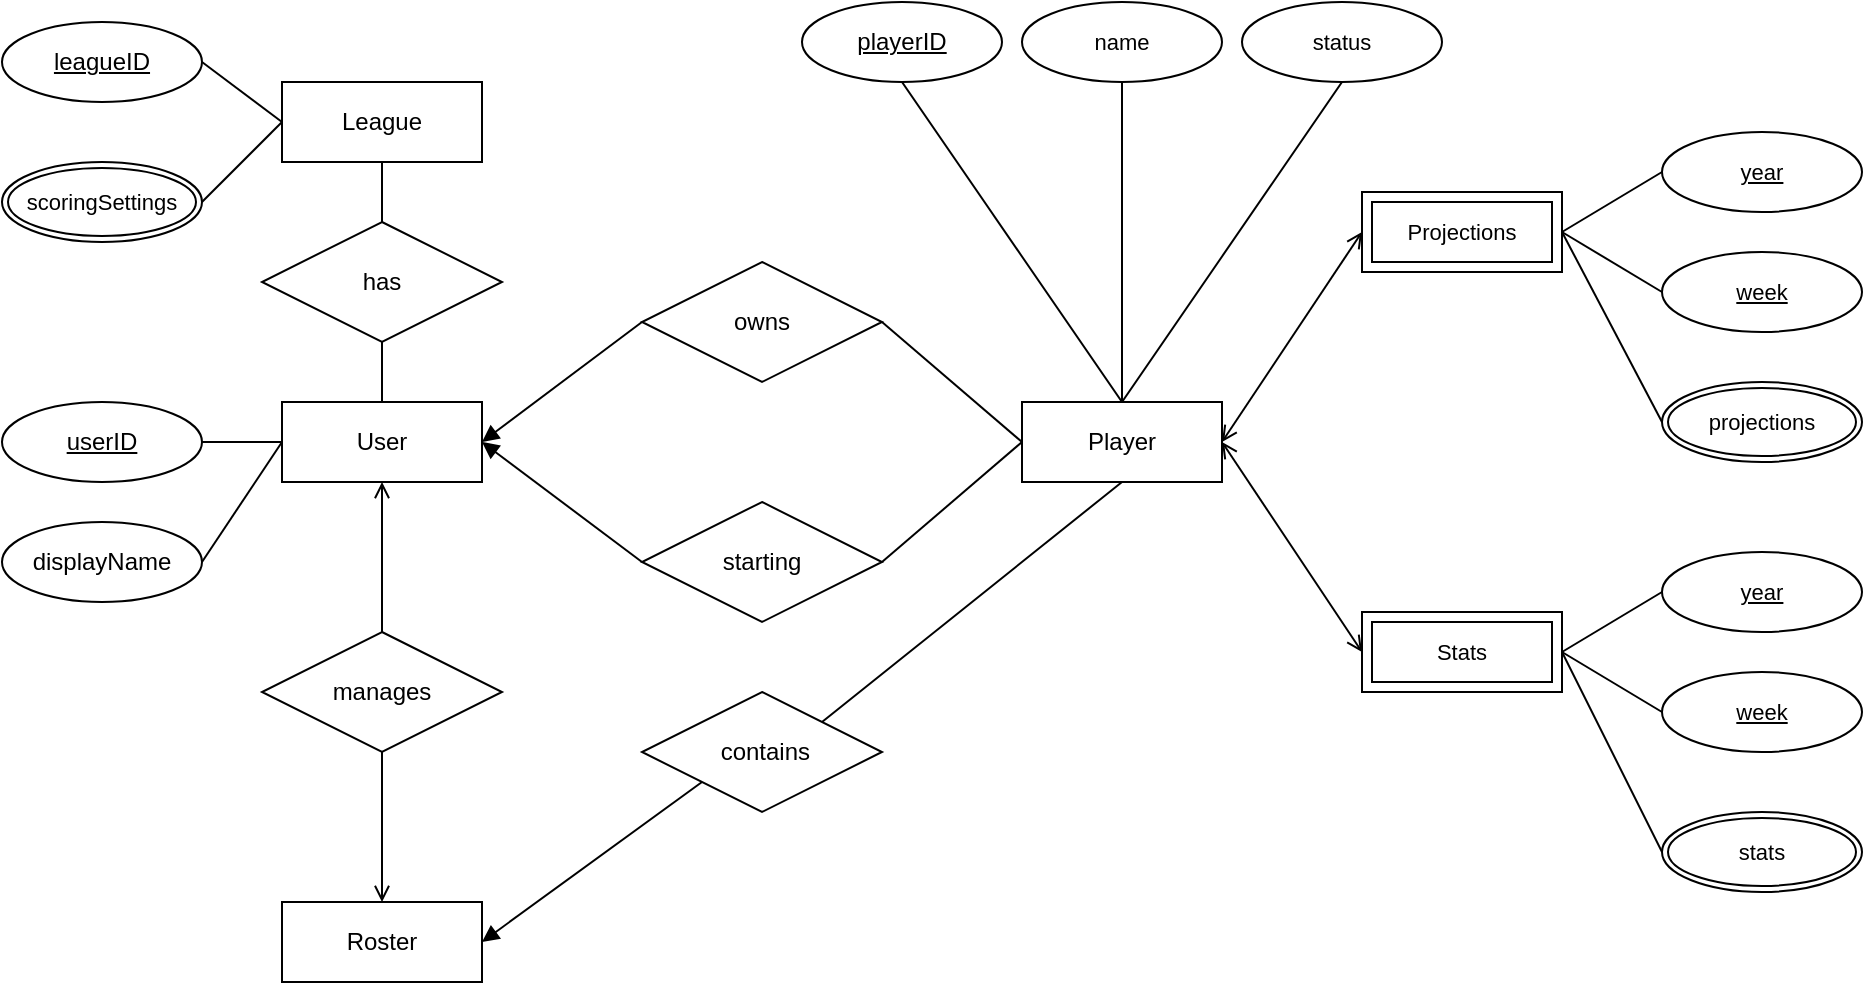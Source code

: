 <mxfile version="24.7.17">
  <diagram name="Page-1" id="CBjW_3VgxyrX3LKRXgTC">
    <mxGraphModel dx="2333" dy="1553" grid="1" gridSize="10" guides="1" tooltips="1" connect="1" arrows="1" fold="1" page="1" pageScale="1" pageWidth="850" pageHeight="1100" math="0" shadow="0">
      <root>
        <mxCell id="0" />
        <mxCell id="1" parent="0" />
        <mxCell id="UxR5oteiXbD-qRTRlNMC-31" style="edgeStyle=none;shape=connector;rounded=0;orthogonalLoop=1;jettySize=auto;html=1;exitX=0.5;exitY=1;exitDx=0;exitDy=0;entryX=0.5;entryY=0;entryDx=0;entryDy=0;strokeColor=default;align=center;verticalAlign=middle;fontFamily=Helvetica;fontSize=11;fontColor=default;labelBackgroundColor=default;endArrow=none;" edge="1" parent="1" source="UxR5oteiXbD-qRTRlNMC-1" target="UxR5oteiXbD-qRTRlNMC-30">
          <mxGeometry relative="1" as="geometry" />
        </mxCell>
        <mxCell id="UxR5oteiXbD-qRTRlNMC-1" value="League" style="whiteSpace=wrap;html=1;align=center;" vertex="1" parent="1">
          <mxGeometry x="200" y="220" width="100" height="40" as="geometry" />
        </mxCell>
        <mxCell id="UxR5oteiXbD-qRTRlNMC-43" style="edgeStyle=none;shape=connector;rounded=0;orthogonalLoop=1;jettySize=auto;html=1;exitX=1;exitY=0.5;exitDx=0;exitDy=0;entryX=0;entryY=0.5;entryDx=0;entryDy=0;strokeColor=default;align=center;verticalAlign=middle;fontFamily=Helvetica;fontSize=11;fontColor=default;labelBackgroundColor=default;endArrow=open;startArrow=open;startFill=0;endFill=0;" edge="1" parent="1" source="UxR5oteiXbD-qRTRlNMC-2" target="UxR5oteiXbD-qRTRlNMC-40">
          <mxGeometry relative="1" as="geometry" />
        </mxCell>
        <mxCell id="UxR5oteiXbD-qRTRlNMC-44" style="edgeStyle=none;shape=connector;rounded=0;orthogonalLoop=1;jettySize=auto;html=1;exitX=1;exitY=0.5;exitDx=0;exitDy=0;entryX=0;entryY=0.5;entryDx=0;entryDy=0;strokeColor=default;align=center;verticalAlign=middle;fontFamily=Helvetica;fontSize=11;fontColor=default;labelBackgroundColor=default;endArrow=open;startArrow=open;startFill=0;endFill=0;" edge="1" parent="1" source="UxR5oteiXbD-qRTRlNMC-2" target="UxR5oteiXbD-qRTRlNMC-41">
          <mxGeometry relative="1" as="geometry" />
        </mxCell>
        <mxCell id="UxR5oteiXbD-qRTRlNMC-2" value="Player" style="whiteSpace=wrap;html=1;align=center;" vertex="1" parent="1">
          <mxGeometry x="570" y="380" width="100" height="40" as="geometry" />
        </mxCell>
        <mxCell id="UxR5oteiXbD-qRTRlNMC-21" style="edgeStyle=none;shape=connector;rounded=0;orthogonalLoop=1;jettySize=auto;html=1;exitX=1;exitY=0.5;exitDx=0;exitDy=0;entryX=0;entryY=1;entryDx=0;entryDy=0;strokeColor=default;align=center;verticalAlign=middle;fontFamily=Helvetica;fontSize=11;fontColor=default;labelBackgroundColor=default;endArrow=none;startArrow=block;startFill=1;" edge="1" parent="1" source="UxR5oteiXbD-qRTRlNMC-3" target="UxR5oteiXbD-qRTRlNMC-18">
          <mxGeometry relative="1" as="geometry" />
        </mxCell>
        <mxCell id="UxR5oteiXbD-qRTRlNMC-3" value="Roster" style="whiteSpace=wrap;html=1;align=center;" vertex="1" parent="1">
          <mxGeometry x="200" y="630" width="100" height="40" as="geometry" />
        </mxCell>
        <mxCell id="UxR5oteiXbD-qRTRlNMC-32" style="edgeStyle=none;shape=connector;rounded=0;orthogonalLoop=1;jettySize=auto;html=1;exitX=0.5;exitY=0;exitDx=0;exitDy=0;entryX=0.5;entryY=1;entryDx=0;entryDy=0;strokeColor=default;align=center;verticalAlign=middle;fontFamily=Helvetica;fontSize=11;fontColor=default;labelBackgroundColor=default;endArrow=none;" edge="1" parent="1" source="UxR5oteiXbD-qRTRlNMC-4" target="UxR5oteiXbD-qRTRlNMC-30">
          <mxGeometry relative="1" as="geometry" />
        </mxCell>
        <mxCell id="UxR5oteiXbD-qRTRlNMC-34" style="edgeStyle=none;shape=connector;rounded=0;orthogonalLoop=1;jettySize=auto;html=1;exitX=0.5;exitY=1;exitDx=0;exitDy=0;entryX=0.5;entryY=0;entryDx=0;entryDy=0;strokeColor=default;align=center;verticalAlign=middle;fontFamily=Helvetica;fontSize=11;fontColor=default;labelBackgroundColor=default;endArrow=none;startArrow=open;startFill=0;" edge="1" parent="1" source="UxR5oteiXbD-qRTRlNMC-4" target="UxR5oteiXbD-qRTRlNMC-33">
          <mxGeometry relative="1" as="geometry" />
        </mxCell>
        <mxCell id="UxR5oteiXbD-qRTRlNMC-4" value="User" style="whiteSpace=wrap;html=1;align=center;" vertex="1" parent="1">
          <mxGeometry x="200" y="380" width="100" height="40" as="geometry" />
        </mxCell>
        <mxCell id="UxR5oteiXbD-qRTRlNMC-24" style="edgeStyle=none;shape=connector;rounded=0;orthogonalLoop=1;jettySize=auto;html=1;exitX=1;exitY=0.5;exitDx=0;exitDy=0;entryX=0;entryY=0.5;entryDx=0;entryDy=0;strokeColor=default;align=center;verticalAlign=middle;fontFamily=Helvetica;fontSize=11;fontColor=default;labelBackgroundColor=default;endArrow=none;" edge="1" parent="1" source="UxR5oteiXbD-qRTRlNMC-11" target="UxR5oteiXbD-qRTRlNMC-4">
          <mxGeometry relative="1" as="geometry" />
        </mxCell>
        <mxCell id="UxR5oteiXbD-qRTRlNMC-11" value="userID" style="ellipse;whiteSpace=wrap;html=1;align=center;fontStyle=4;" vertex="1" parent="1">
          <mxGeometry x="60" y="380" width="100" height="40" as="geometry" />
        </mxCell>
        <mxCell id="UxR5oteiXbD-qRTRlNMC-26" style="edgeStyle=none;shape=connector;rounded=0;orthogonalLoop=1;jettySize=auto;html=1;exitX=1;exitY=0.5;exitDx=0;exitDy=0;entryX=0;entryY=0.5;entryDx=0;entryDy=0;strokeColor=default;align=center;verticalAlign=middle;fontFamily=Helvetica;fontSize=11;fontColor=default;labelBackgroundColor=default;endArrow=none;" edge="1" parent="1" source="UxR5oteiXbD-qRTRlNMC-13" target="UxR5oteiXbD-qRTRlNMC-1">
          <mxGeometry relative="1" as="geometry" />
        </mxCell>
        <mxCell id="UxR5oteiXbD-qRTRlNMC-13" value="leagueID" style="ellipse;whiteSpace=wrap;html=1;align=center;fontStyle=4;" vertex="1" parent="1">
          <mxGeometry x="60" y="190" width="100" height="40" as="geometry" />
        </mxCell>
        <mxCell id="UxR5oteiXbD-qRTRlNMC-27" style="edgeStyle=none;shape=connector;rounded=0;orthogonalLoop=1;jettySize=auto;html=1;exitX=0.5;exitY=1;exitDx=0;exitDy=0;entryX=0.5;entryY=0;entryDx=0;entryDy=0;strokeColor=default;align=center;verticalAlign=middle;fontFamily=Helvetica;fontSize=11;fontColor=default;labelBackgroundColor=default;endArrow=none;" edge="1" parent="1" source="UxR5oteiXbD-qRTRlNMC-14" target="UxR5oteiXbD-qRTRlNMC-2">
          <mxGeometry relative="1" as="geometry" />
        </mxCell>
        <mxCell id="UxR5oteiXbD-qRTRlNMC-14" value="playerID" style="ellipse;whiteSpace=wrap;html=1;align=center;fontStyle=4;" vertex="1" parent="1">
          <mxGeometry x="460" y="180" width="100" height="40" as="geometry" />
        </mxCell>
        <mxCell id="UxR5oteiXbD-qRTRlNMC-25" style="edgeStyle=none;shape=connector;rounded=0;orthogonalLoop=1;jettySize=auto;html=1;exitX=1;exitY=0.5;exitDx=0;exitDy=0;strokeColor=default;align=center;verticalAlign=middle;fontFamily=Helvetica;fontSize=11;fontColor=default;labelBackgroundColor=default;endArrow=none;" edge="1" parent="1" source="UxR5oteiXbD-qRTRlNMC-17">
          <mxGeometry relative="1" as="geometry">
            <mxPoint x="200.0" y="400" as="targetPoint" />
          </mxGeometry>
        </mxCell>
        <mxCell id="UxR5oteiXbD-qRTRlNMC-17" value="displayName" style="ellipse;whiteSpace=wrap;html=1;align=center;" vertex="1" parent="1">
          <mxGeometry x="60" y="440" width="100" height="40" as="geometry" />
        </mxCell>
        <mxCell id="UxR5oteiXbD-qRTRlNMC-22" style="edgeStyle=none;shape=connector;rounded=0;orthogonalLoop=1;jettySize=auto;html=1;exitX=1;exitY=0;exitDx=0;exitDy=0;entryX=0.5;entryY=1;entryDx=0;entryDy=0;strokeColor=default;align=center;verticalAlign=middle;fontFamily=Helvetica;fontSize=11;fontColor=default;labelBackgroundColor=default;endArrow=none;" edge="1" parent="1" source="UxR5oteiXbD-qRTRlNMC-18" target="UxR5oteiXbD-qRTRlNMC-2">
          <mxGeometry relative="1" as="geometry" />
        </mxCell>
        <mxCell id="UxR5oteiXbD-qRTRlNMC-18" value="&amp;nbsp;contains" style="shape=rhombus;perimeter=rhombusPerimeter;whiteSpace=wrap;html=1;align=center;" vertex="1" parent="1">
          <mxGeometry x="380" y="525" width="120" height="60" as="geometry" />
        </mxCell>
        <mxCell id="UxR5oteiXbD-qRTRlNMC-30" value="has" style="shape=rhombus;perimeter=rhombusPerimeter;whiteSpace=wrap;html=1;align=center;" vertex="1" parent="1">
          <mxGeometry x="190" y="290" width="120" height="60" as="geometry" />
        </mxCell>
        <mxCell id="UxR5oteiXbD-qRTRlNMC-35" style="edgeStyle=none;shape=connector;rounded=0;orthogonalLoop=1;jettySize=auto;html=1;exitX=0.5;exitY=1;exitDx=0;exitDy=0;entryX=0.5;entryY=0;entryDx=0;entryDy=0;strokeColor=default;align=center;verticalAlign=middle;fontFamily=Helvetica;fontSize=11;fontColor=default;labelBackgroundColor=default;endArrow=open;endFill=0;" edge="1" parent="1" source="UxR5oteiXbD-qRTRlNMC-33" target="UxR5oteiXbD-qRTRlNMC-3">
          <mxGeometry relative="1" as="geometry" />
        </mxCell>
        <mxCell id="UxR5oteiXbD-qRTRlNMC-33" value="manages" style="shape=rhombus;perimeter=rhombusPerimeter;whiteSpace=wrap;html=1;align=center;" vertex="1" parent="1">
          <mxGeometry x="190" y="495" width="120" height="60" as="geometry" />
        </mxCell>
        <mxCell id="UxR5oteiXbD-qRTRlNMC-37" style="edgeStyle=none;shape=connector;rounded=0;orthogonalLoop=1;jettySize=auto;html=1;exitX=1;exitY=0.5;exitDx=0;exitDy=0;entryX=0;entryY=0.5;entryDx=0;entryDy=0;strokeColor=default;align=center;verticalAlign=middle;fontFamily=Helvetica;fontSize=11;fontColor=default;labelBackgroundColor=default;endArrow=none;" edge="1" parent="1" source="UxR5oteiXbD-qRTRlNMC-36" target="UxR5oteiXbD-qRTRlNMC-2">
          <mxGeometry relative="1" as="geometry" />
        </mxCell>
        <mxCell id="UxR5oteiXbD-qRTRlNMC-38" style="edgeStyle=none;shape=connector;rounded=0;orthogonalLoop=1;jettySize=auto;html=1;exitX=0;exitY=0.5;exitDx=0;exitDy=0;entryX=1;entryY=0.5;entryDx=0;entryDy=0;strokeColor=default;align=center;verticalAlign=middle;fontFamily=Helvetica;fontSize=11;fontColor=default;labelBackgroundColor=default;endArrow=block;startArrow=none;startFill=0;endFill=1;" edge="1" parent="1" source="UxR5oteiXbD-qRTRlNMC-36" target="UxR5oteiXbD-qRTRlNMC-4">
          <mxGeometry relative="1" as="geometry" />
        </mxCell>
        <mxCell id="UxR5oteiXbD-qRTRlNMC-36" value="owns" style="shape=rhombus;perimeter=rhombusPerimeter;whiteSpace=wrap;html=1;align=center;" vertex="1" parent="1">
          <mxGeometry x="380" y="310" width="120" height="60" as="geometry" />
        </mxCell>
        <mxCell id="UxR5oteiXbD-qRTRlNMC-47" style="edgeStyle=none;shape=connector;rounded=0;orthogonalLoop=1;jettySize=auto;html=1;exitX=1;exitY=0.5;exitDx=0;exitDy=0;entryX=0;entryY=0.5;entryDx=0;entryDy=0;strokeColor=default;align=center;verticalAlign=middle;fontFamily=Helvetica;fontSize=11;fontColor=default;labelBackgroundColor=default;endArrow=none;" edge="1" parent="1" source="UxR5oteiXbD-qRTRlNMC-40" target="UxR5oteiXbD-qRTRlNMC-45">
          <mxGeometry relative="1" as="geometry" />
        </mxCell>
        <mxCell id="UxR5oteiXbD-qRTRlNMC-48" style="edgeStyle=none;shape=connector;rounded=0;orthogonalLoop=1;jettySize=auto;html=1;exitX=1;exitY=0.5;exitDx=0;exitDy=0;entryX=0;entryY=0.5;entryDx=0;entryDy=0;strokeColor=default;align=center;verticalAlign=middle;fontFamily=Helvetica;fontSize=11;fontColor=default;labelBackgroundColor=default;endArrow=none;" edge="1" parent="1" source="UxR5oteiXbD-qRTRlNMC-40" target="UxR5oteiXbD-qRTRlNMC-46">
          <mxGeometry relative="1" as="geometry" />
        </mxCell>
        <mxCell id="UxR5oteiXbD-qRTRlNMC-40" value="Projections" style="shape=ext;margin=3;double=1;whiteSpace=wrap;html=1;align=center;fontFamily=Helvetica;fontSize=11;fontColor=default;labelBackgroundColor=default;" vertex="1" parent="1">
          <mxGeometry x="740" y="275" width="100" height="40" as="geometry" />
        </mxCell>
        <mxCell id="UxR5oteiXbD-qRTRlNMC-51" style="edgeStyle=none;shape=connector;rounded=0;orthogonalLoop=1;jettySize=auto;html=1;exitX=1;exitY=0.5;exitDx=0;exitDy=0;entryX=0;entryY=0.5;entryDx=0;entryDy=0;strokeColor=default;align=center;verticalAlign=middle;fontFamily=Helvetica;fontSize=11;fontColor=default;labelBackgroundColor=default;endArrow=none;" edge="1" parent="1" source="UxR5oteiXbD-qRTRlNMC-41" target="UxR5oteiXbD-qRTRlNMC-49">
          <mxGeometry relative="1" as="geometry" />
        </mxCell>
        <mxCell id="UxR5oteiXbD-qRTRlNMC-52" style="edgeStyle=none;shape=connector;rounded=0;orthogonalLoop=1;jettySize=auto;html=1;exitX=1;exitY=0.5;exitDx=0;exitDy=0;entryX=0;entryY=0.5;entryDx=0;entryDy=0;strokeColor=default;align=center;verticalAlign=middle;fontFamily=Helvetica;fontSize=11;fontColor=default;labelBackgroundColor=default;endArrow=none;" edge="1" parent="1" source="UxR5oteiXbD-qRTRlNMC-41" target="UxR5oteiXbD-qRTRlNMC-50">
          <mxGeometry relative="1" as="geometry" />
        </mxCell>
        <mxCell id="UxR5oteiXbD-qRTRlNMC-60" style="edgeStyle=none;shape=connector;rounded=0;orthogonalLoop=1;jettySize=auto;html=1;exitX=1;exitY=0.5;exitDx=0;exitDy=0;entryX=0;entryY=0.5;entryDx=0;entryDy=0;strokeColor=default;align=center;verticalAlign=middle;fontFamily=Helvetica;fontSize=11;fontColor=default;labelBackgroundColor=default;endArrow=none;" edge="1" parent="1" source="UxR5oteiXbD-qRTRlNMC-41" target="UxR5oteiXbD-qRTRlNMC-59">
          <mxGeometry relative="1" as="geometry" />
        </mxCell>
        <mxCell id="UxR5oteiXbD-qRTRlNMC-41" value="Stats" style="shape=ext;margin=3;double=1;whiteSpace=wrap;html=1;align=center;fontFamily=Helvetica;fontSize=11;fontColor=default;labelBackgroundColor=default;" vertex="1" parent="1">
          <mxGeometry x="740" y="485" width="100" height="40" as="geometry" />
        </mxCell>
        <mxCell id="UxR5oteiXbD-qRTRlNMC-45" value="year" style="ellipse;whiteSpace=wrap;html=1;align=center;fontStyle=4;fontFamily=Helvetica;fontSize=11;fontColor=default;labelBackgroundColor=default;" vertex="1" parent="1">
          <mxGeometry x="890" y="245" width="100" height="40" as="geometry" />
        </mxCell>
        <mxCell id="UxR5oteiXbD-qRTRlNMC-46" value="week" style="ellipse;whiteSpace=wrap;html=1;align=center;fontStyle=4;fontFamily=Helvetica;fontSize=11;fontColor=default;labelBackgroundColor=default;" vertex="1" parent="1">
          <mxGeometry x="890" y="305" width="100" height="40" as="geometry" />
        </mxCell>
        <mxCell id="UxR5oteiXbD-qRTRlNMC-49" value="year" style="ellipse;whiteSpace=wrap;html=1;align=center;fontStyle=4;fontFamily=Helvetica;fontSize=11;fontColor=default;labelBackgroundColor=default;" vertex="1" parent="1">
          <mxGeometry x="890" y="455" width="100" height="40" as="geometry" />
        </mxCell>
        <mxCell id="UxR5oteiXbD-qRTRlNMC-50" value="week" style="ellipse;whiteSpace=wrap;html=1;align=center;fontStyle=4;fontFamily=Helvetica;fontSize=11;fontColor=default;labelBackgroundColor=default;" vertex="1" parent="1">
          <mxGeometry x="890" y="515" width="100" height="40" as="geometry" />
        </mxCell>
        <mxCell id="UxR5oteiXbD-qRTRlNMC-55" style="edgeStyle=none;shape=connector;rounded=0;orthogonalLoop=1;jettySize=auto;html=1;exitX=1;exitY=0.5;exitDx=0;exitDy=0;entryX=0;entryY=0.5;entryDx=0;entryDy=0;strokeColor=default;align=center;verticalAlign=middle;fontFamily=Helvetica;fontSize=11;fontColor=default;labelBackgroundColor=default;endArrow=none;" edge="1" parent="1" source="UxR5oteiXbD-qRTRlNMC-54" target="UxR5oteiXbD-qRTRlNMC-1">
          <mxGeometry relative="1" as="geometry" />
        </mxCell>
        <mxCell id="UxR5oteiXbD-qRTRlNMC-54" value="scoringSettings" style="ellipse;shape=doubleEllipse;margin=3;whiteSpace=wrap;html=1;align=center;fontFamily=Helvetica;fontSize=11;fontColor=default;labelBackgroundColor=default;" vertex="1" parent="1">
          <mxGeometry x="60" y="260" width="100" height="40" as="geometry" />
        </mxCell>
        <mxCell id="UxR5oteiXbD-qRTRlNMC-57" style="edgeStyle=none;shape=connector;rounded=0;orthogonalLoop=1;jettySize=auto;html=1;exitX=0;exitY=0.5;exitDx=0;exitDy=0;entryX=1;entryY=0.5;entryDx=0;entryDy=0;strokeColor=default;align=center;verticalAlign=middle;fontFamily=Helvetica;fontSize=11;fontColor=default;labelBackgroundColor=default;endArrow=none;" edge="1" parent="1" source="UxR5oteiXbD-qRTRlNMC-56" target="UxR5oteiXbD-qRTRlNMC-40">
          <mxGeometry relative="1" as="geometry" />
        </mxCell>
        <mxCell id="UxR5oteiXbD-qRTRlNMC-56" value="projections" style="ellipse;shape=doubleEllipse;margin=3;whiteSpace=wrap;html=1;align=center;fontFamily=Helvetica;fontSize=11;fontColor=default;labelBackgroundColor=default;" vertex="1" parent="1">
          <mxGeometry x="890" y="370" width="100" height="40" as="geometry" />
        </mxCell>
        <mxCell id="UxR5oteiXbD-qRTRlNMC-59" value="stats" style="ellipse;shape=doubleEllipse;margin=3;whiteSpace=wrap;html=1;align=center;fontFamily=Helvetica;fontSize=11;fontColor=default;labelBackgroundColor=default;" vertex="1" parent="1">
          <mxGeometry x="890" y="585" width="100" height="40" as="geometry" />
        </mxCell>
        <mxCell id="UxR5oteiXbD-qRTRlNMC-62" style="edgeStyle=none;shape=connector;rounded=0;orthogonalLoop=1;jettySize=auto;html=1;exitX=0.5;exitY=1;exitDx=0;exitDy=0;entryX=0.5;entryY=0;entryDx=0;entryDy=0;strokeColor=default;align=center;verticalAlign=middle;fontFamily=Helvetica;fontSize=11;fontColor=default;labelBackgroundColor=default;endArrow=none;" edge="1" parent="1" source="UxR5oteiXbD-qRTRlNMC-61" target="UxR5oteiXbD-qRTRlNMC-2">
          <mxGeometry relative="1" as="geometry" />
        </mxCell>
        <mxCell id="UxR5oteiXbD-qRTRlNMC-61" value="name" style="ellipse;whiteSpace=wrap;html=1;align=center;fontFamily=Helvetica;fontSize=11;fontColor=default;labelBackgroundColor=default;" vertex="1" parent="1">
          <mxGeometry x="570" y="180" width="100" height="40" as="geometry" />
        </mxCell>
        <mxCell id="UxR5oteiXbD-qRTRlNMC-64" style="edgeStyle=none;shape=connector;rounded=0;orthogonalLoop=1;jettySize=auto;html=1;exitX=0.5;exitY=1;exitDx=0;exitDy=0;entryX=0.5;entryY=0;entryDx=0;entryDy=0;strokeColor=default;align=center;verticalAlign=middle;fontFamily=Helvetica;fontSize=11;fontColor=default;labelBackgroundColor=default;endArrow=none;" edge="1" parent="1" source="UxR5oteiXbD-qRTRlNMC-63" target="UxR5oteiXbD-qRTRlNMC-2">
          <mxGeometry relative="1" as="geometry" />
        </mxCell>
        <mxCell id="UxR5oteiXbD-qRTRlNMC-63" value="status" style="ellipse;whiteSpace=wrap;html=1;align=center;fontFamily=Helvetica;fontSize=11;fontColor=default;labelBackgroundColor=default;" vertex="1" parent="1">
          <mxGeometry x="680" y="180" width="100" height="40" as="geometry" />
        </mxCell>
        <mxCell id="UxR5oteiXbD-qRTRlNMC-72" style="edgeStyle=none;shape=connector;rounded=0;orthogonalLoop=1;jettySize=auto;html=1;exitX=0;exitY=0.5;exitDx=0;exitDy=0;entryX=1;entryY=0.5;entryDx=0;entryDy=0;strokeColor=default;align=center;verticalAlign=middle;fontFamily=Helvetica;fontSize=11;fontColor=default;labelBackgroundColor=default;endArrow=block;endFill=1;" edge="1" parent="1" source="UxR5oteiXbD-qRTRlNMC-71" target="UxR5oteiXbD-qRTRlNMC-4">
          <mxGeometry relative="1" as="geometry" />
        </mxCell>
        <mxCell id="UxR5oteiXbD-qRTRlNMC-73" style="edgeStyle=none;shape=connector;rounded=0;orthogonalLoop=1;jettySize=auto;html=1;exitX=1;exitY=0.5;exitDx=0;exitDy=0;entryX=0;entryY=0.5;entryDx=0;entryDy=0;strokeColor=default;align=center;verticalAlign=middle;fontFamily=Helvetica;fontSize=11;fontColor=default;labelBackgroundColor=default;endArrow=none;" edge="1" parent="1" source="UxR5oteiXbD-qRTRlNMC-71" target="UxR5oteiXbD-qRTRlNMC-2">
          <mxGeometry relative="1" as="geometry" />
        </mxCell>
        <mxCell id="UxR5oteiXbD-qRTRlNMC-71" value="starting" style="shape=rhombus;perimeter=rhombusPerimeter;whiteSpace=wrap;html=1;align=center;" vertex="1" parent="1">
          <mxGeometry x="380" y="430" width="120" height="60" as="geometry" />
        </mxCell>
      </root>
    </mxGraphModel>
  </diagram>
</mxfile>
